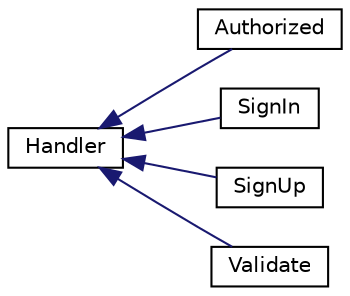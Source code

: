 digraph "Graphical Class Hierarchy"
{
 // LATEX_PDF_SIZE
  edge [fontname="Helvetica",fontsize="10",labelfontname="Helvetica",labelfontsize="10"];
  node [fontname="Helvetica",fontsize="10",shape=record];
  rankdir="LR";
  Node0 [label="Handler",height=0.2,width=0.4,color="black", fillcolor="white", style="filled",URL="$classHandler.html",tooltip="The Handler class for handling requests."];
  Node0 -> Node1 [dir="back",color="midnightblue",fontsize="10",style="solid",fontname="Helvetica"];
  Node1 [label="Authorized",height=0.2,width=0.4,color="black", fillcolor="white", style="filled",URL="$classAuthorized.html",tooltip="The Authorized class for handling authorized requests."];
  Node0 -> Node2 [dir="back",color="midnightblue",fontsize="10",style="solid",fontname="Helvetica"];
  Node2 [label="SignIn",height=0.2,width=0.4,color="black", fillcolor="white", style="filled",URL="$classSignIn.html",tooltip="The SignIn class for handling sign-in requests."];
  Node0 -> Node3 [dir="back",color="midnightblue",fontsize="10",style="solid",fontname="Helvetica"];
  Node3 [label="SignUp",height=0.2,width=0.4,color="black", fillcolor="white", style="filled",URL="$classSignUp.html",tooltip="The SignUp class for handling sign-up requests."];
  Node0 -> Node4 [dir="back",color="midnightblue",fontsize="10",style="solid",fontname="Helvetica"];
  Node4 [label="Validate",height=0.2,width=0.4,color="black", fillcolor="white", style="filled",URL="$classValidate.html",tooltip="The Validate class for validating requests."];
}
